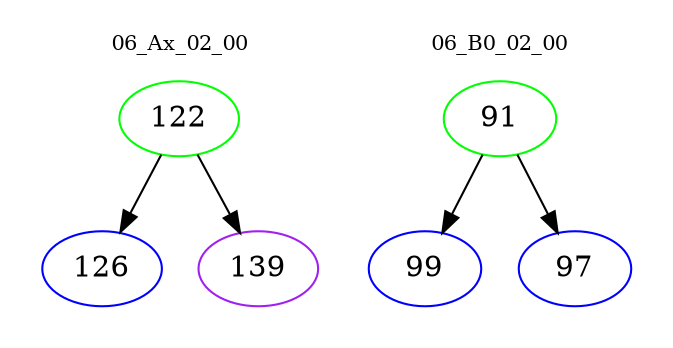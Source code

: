 digraph{
subgraph cluster_0 {
color = white
label = "06_Ax_02_00";
fontsize=10;
T0_122 [label="122", color="green"]
T0_122 -> T0_126 [color="black"]
T0_126 [label="126", color="blue"]
T0_122 -> T0_139 [color="black"]
T0_139 [label="139", color="purple"]
}
subgraph cluster_1 {
color = white
label = "06_B0_02_00";
fontsize=10;
T1_91 [label="91", color="green"]
T1_91 -> T1_99 [color="black"]
T1_99 [label="99", color="blue"]
T1_91 -> T1_97 [color="black"]
T1_97 [label="97", color="blue"]
}
}
